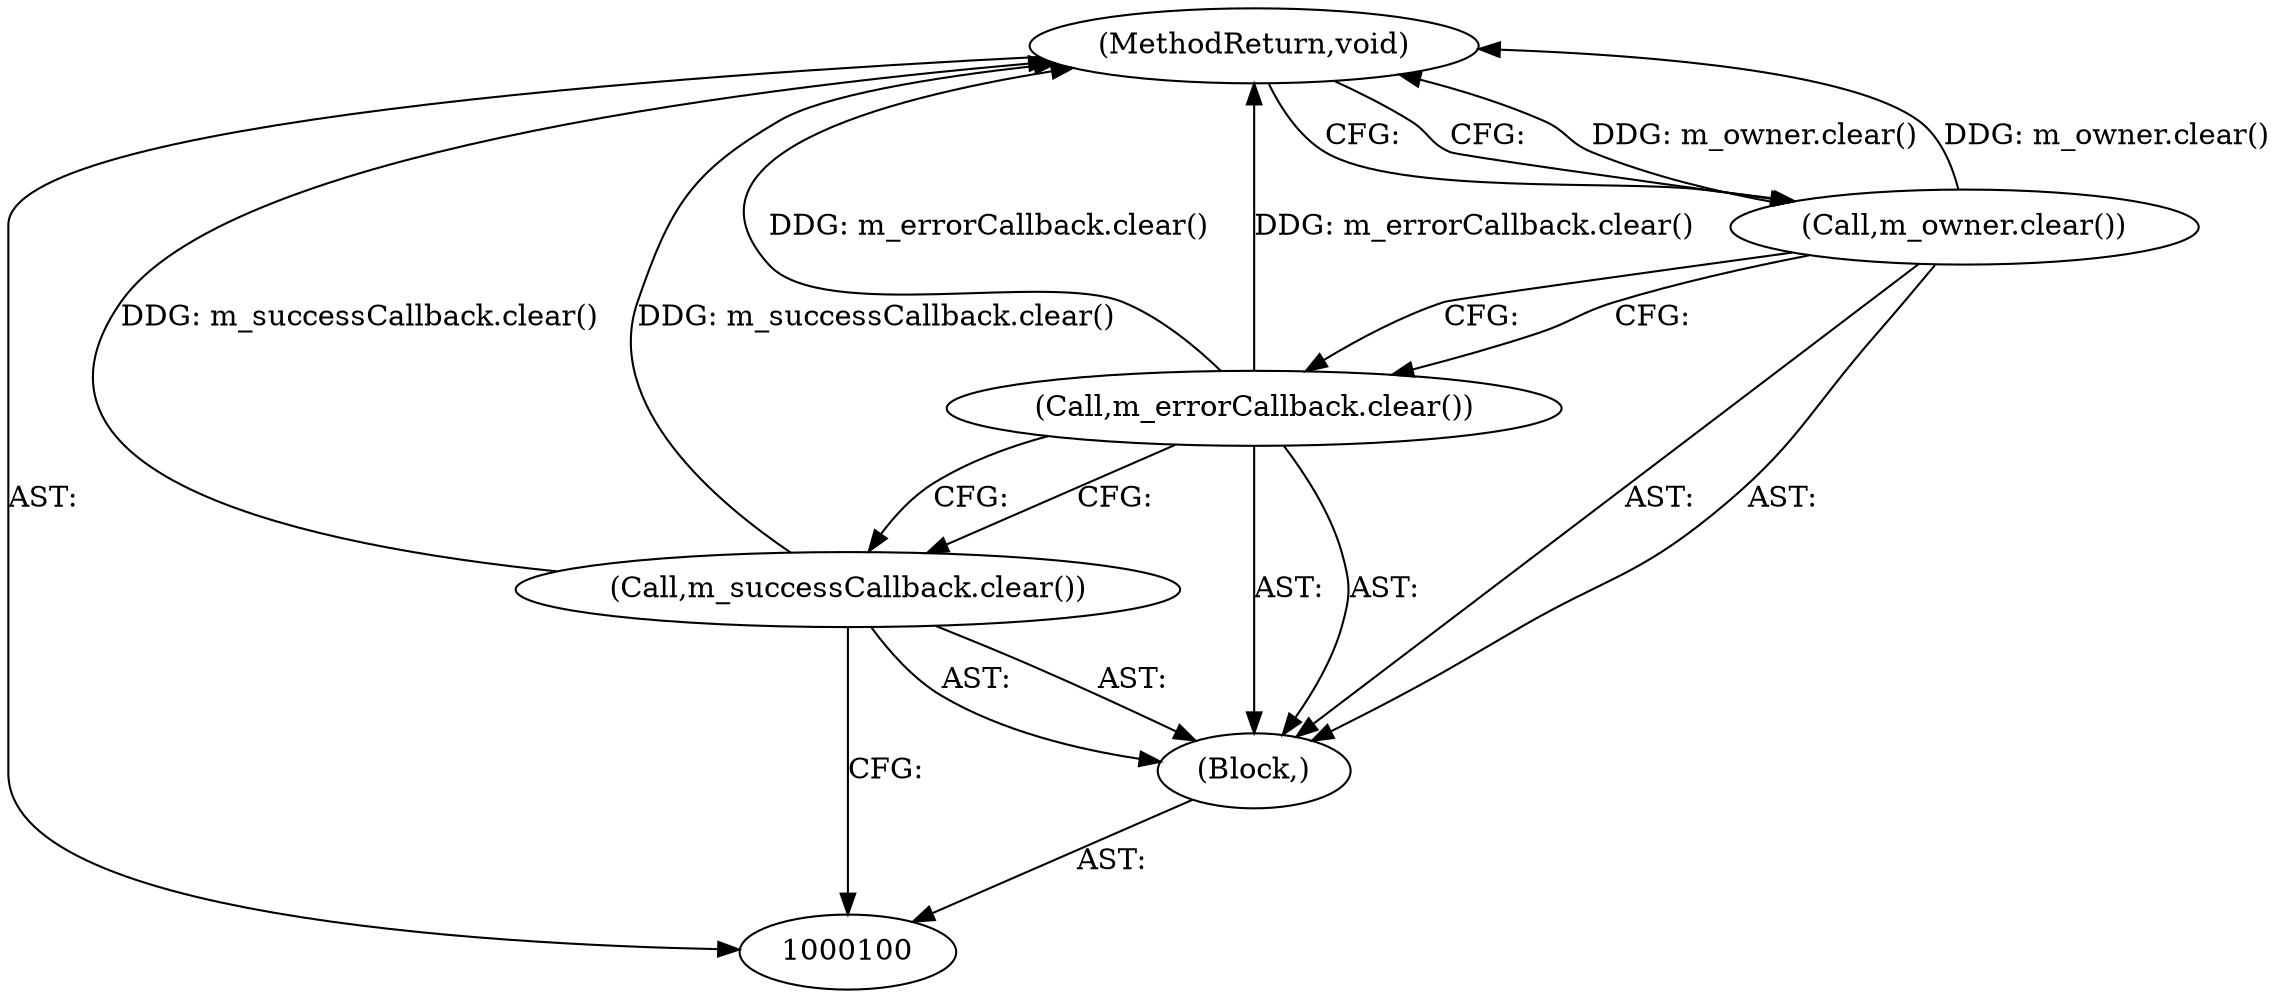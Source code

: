 digraph "0_Chrome_ab5e55ff333def909d025ac45da9ffa0d88a63f2_5" {
"1000105" [label="(MethodReturn,void)"];
"1000101" [label="(Block,)"];
"1000102" [label="(Call,m_successCallback.clear())"];
"1000103" [label="(Call,m_errorCallback.clear())"];
"1000104" [label="(Call,m_owner.clear())"];
"1000105" -> "1000100"  [label="AST: "];
"1000105" -> "1000104"  [label="CFG: "];
"1000104" -> "1000105"  [label="DDG: m_owner.clear()"];
"1000103" -> "1000105"  [label="DDG: m_errorCallback.clear()"];
"1000102" -> "1000105"  [label="DDG: m_successCallback.clear()"];
"1000101" -> "1000100"  [label="AST: "];
"1000102" -> "1000101"  [label="AST: "];
"1000103" -> "1000101"  [label="AST: "];
"1000104" -> "1000101"  [label="AST: "];
"1000102" -> "1000101"  [label="AST: "];
"1000102" -> "1000100"  [label="CFG: "];
"1000103" -> "1000102"  [label="CFG: "];
"1000102" -> "1000105"  [label="DDG: m_successCallback.clear()"];
"1000103" -> "1000101"  [label="AST: "];
"1000103" -> "1000102"  [label="CFG: "];
"1000104" -> "1000103"  [label="CFG: "];
"1000103" -> "1000105"  [label="DDG: m_errorCallback.clear()"];
"1000104" -> "1000101"  [label="AST: "];
"1000104" -> "1000103"  [label="CFG: "];
"1000105" -> "1000104"  [label="CFG: "];
"1000104" -> "1000105"  [label="DDG: m_owner.clear()"];
}
